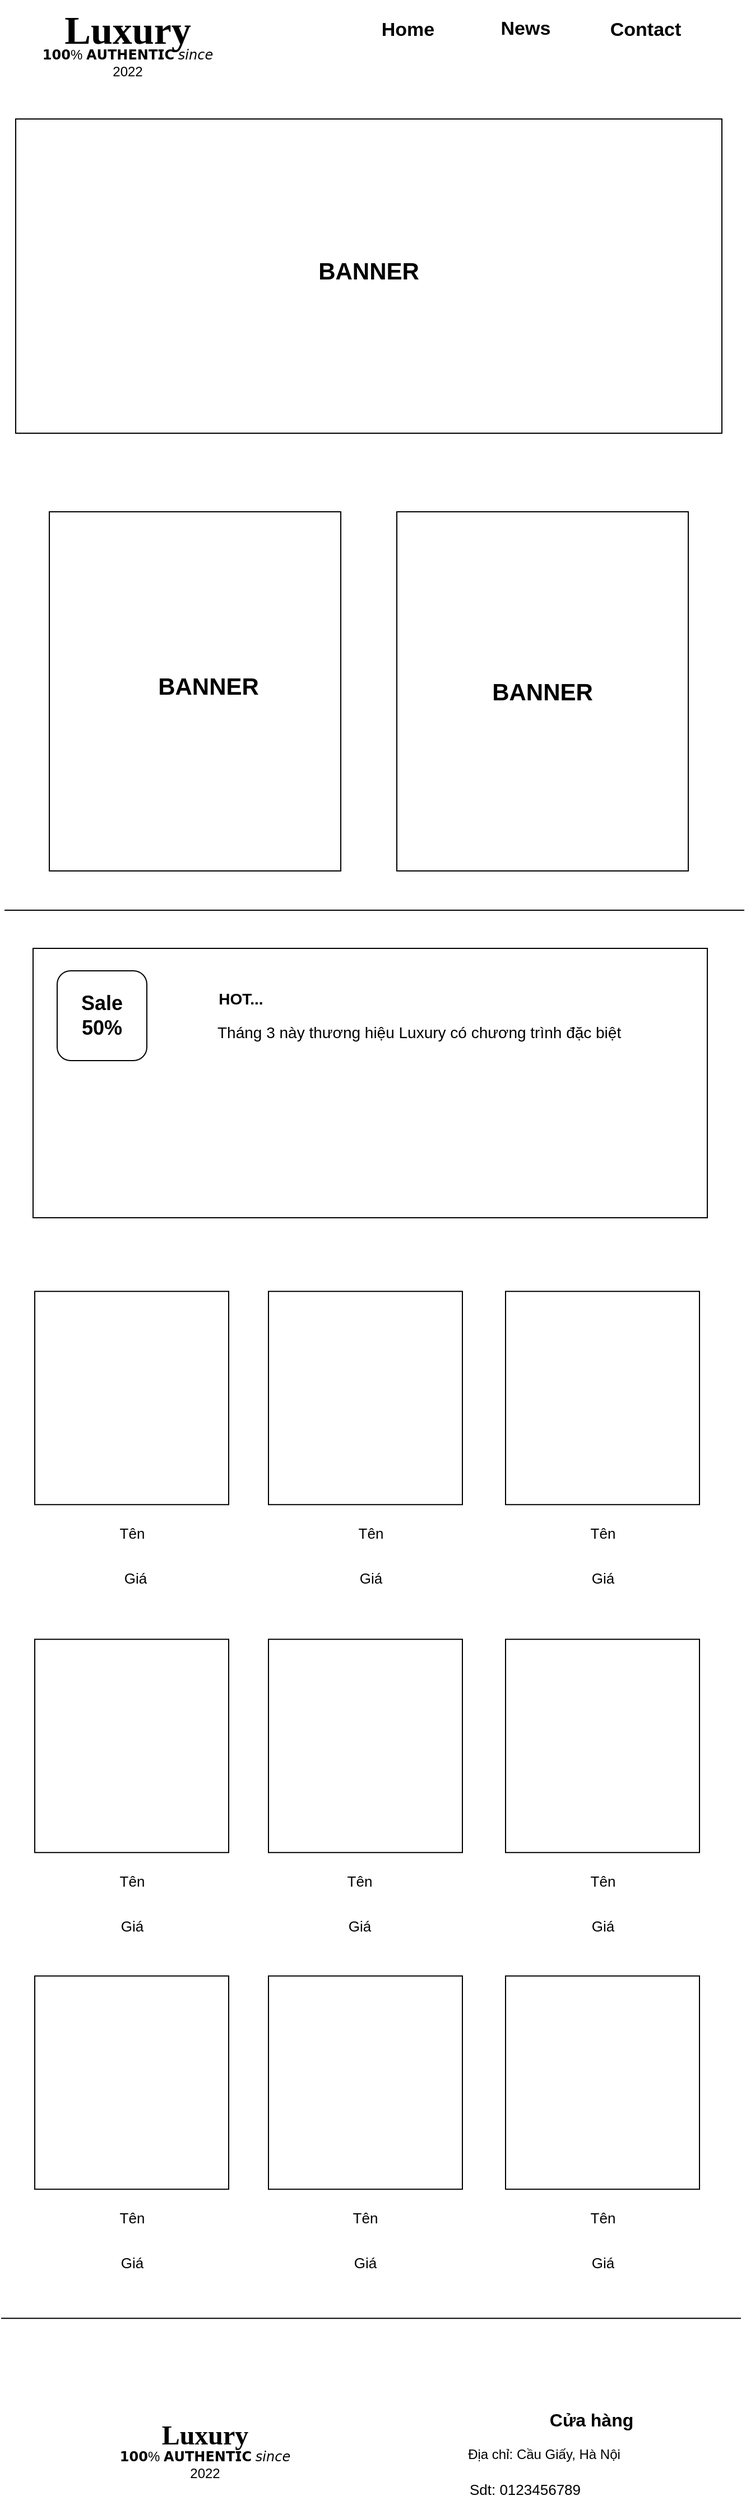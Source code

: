 <mxfile version="21.0.2" type="device" pages="4"><diagram name="Trang-1" id="0fgN-yGT5saN_0GGueKa"><mxGraphModel dx="1050" dy="541" grid="1" gridSize="11" guides="1" tooltips="1" connect="1" arrows="1" fold="1" page="1" pageScale="1" pageWidth="827" pageHeight="1169" background="#ffffff" math="0" shadow="0"><root><mxCell id="0"/><mxCell id="1" parent="0"/><mxCell id="QjX5-dl8uDoAIn2Qrgtz-25" value="𝟭𝟬𝟬% 𝗔𝗨𝗧𝗛𝗘𝗡𝗧𝗜𝗖 𝘴𝘪𝘯𝘤𝘦 2022" style="text;html=1;strokeColor=none;fillColor=none;align=center;verticalAlign=middle;whiteSpace=wrap;rounded=0;" parent="1" vertex="1"><mxGeometry x="110" y="64.69" width="160" height="30" as="geometry"/></mxCell><mxCell id="QjX5-dl8uDoAIn2Qrgtz-1" value="Luxury" style="text;html=1;strokeColor=none;fillColor=none;align=center;verticalAlign=middle;whiteSpace=wrap;rounded=0;fontSize=35;fontStyle=1;fontFamily=Times New Roman;" parent="1" vertex="1"><mxGeometry x="110" y="24.38" width="160" height="53.12" as="geometry"/></mxCell><mxCell id="QjX5-dl8uDoAIn2Qrgtz-27" value="" style="rounded=0;whiteSpace=wrap;html=1;" parent="1" vertex="1"><mxGeometry x="90" y="130" width="630" height="280" as="geometry"/></mxCell><mxCell id="QjX5-dl8uDoAIn2Qrgtz-28" value="&lt;b&gt;&lt;font style=&quot;font-size: 21px;&quot;&gt;BANNER&lt;/font&gt;&lt;/b&gt;" style="text;html=1;strokeColor=none;fillColor=none;align=center;verticalAlign=middle;whiteSpace=wrap;rounded=0;" parent="1" vertex="1"><mxGeometry x="343" y="250" width="124" height="30" as="geometry"/></mxCell><mxCell id="QjX5-dl8uDoAIn2Qrgtz-30" value="" style="rounded=0;whiteSpace=wrap;html=1;" parent="1" vertex="1"><mxGeometry x="120" y="480" width="260" height="320" as="geometry"/></mxCell><mxCell id="QjX5-dl8uDoAIn2Qrgtz-31" value="" style="rounded=0;whiteSpace=wrap;html=1;" parent="1" vertex="1"><mxGeometry x="430" y="480" width="260" height="320" as="geometry"/></mxCell><mxCell id="QjX5-dl8uDoAIn2Qrgtz-32" value="&lt;b&gt;&lt;font style=&quot;font-size: 21px;&quot;&gt;BANNER&lt;/font&gt;&lt;/b&gt;" style="text;html=1;strokeColor=none;fillColor=none;align=center;verticalAlign=middle;whiteSpace=wrap;rounded=0;" parent="1" vertex="1"><mxGeometry x="498" y="625" width="124" height="30" as="geometry"/></mxCell><mxCell id="QjX5-dl8uDoAIn2Qrgtz-33" value="&lt;b&gt;&lt;font style=&quot;font-size: 21px;&quot;&gt;BANNER&lt;/font&gt;&lt;/b&gt;" style="text;html=1;strokeColor=none;fillColor=none;align=center;verticalAlign=middle;whiteSpace=wrap;rounded=0;" parent="1" vertex="1"><mxGeometry x="200" y="620" width="124" height="30" as="geometry"/></mxCell><mxCell id="d_axNz6ZcQdSYWF2-bfG-3" value="" style="line;strokeWidth=1;rotatable=0;dashed=0;labelPosition=right;align=left;verticalAlign=middle;spacingTop=0;spacingLeft=6;points=[];portConstraint=eastwest;" parent="1" vertex="1"><mxGeometry x="80" y="830" width="660" height="10" as="geometry"/></mxCell><mxCell id="DmStj38hpxcxUWax7iyl-3" value="&lt;span style=&quot;font-size: 17px;&quot;&gt;&lt;b&gt;Home&lt;/b&gt;&lt;/span&gt;" style="text;html=1;strokeColor=none;fillColor=none;align=center;verticalAlign=middle;whiteSpace=wrap;rounded=0;" vertex="1" parent="1"><mxGeometry x="397.5" y="35.94" width="84" height="30" as="geometry"/></mxCell><mxCell id="DmStj38hpxcxUWax7iyl-4" value="&lt;b&gt;&lt;font style=&quot;font-size: 17px;&quot;&gt;News&lt;/font&gt;&lt;/b&gt;" style="text;html=1;strokeColor=none;fillColor=none;align=center;verticalAlign=middle;whiteSpace=wrap;rounded=0;" vertex="1" parent="1"><mxGeometry x="515" y="34.69" width="60" height="30" as="geometry"/></mxCell><mxCell id="DmStj38hpxcxUWax7iyl-5" value="&lt;span style=&quot;font-size: 17px;&quot;&gt;&lt;b&gt;Contact&lt;/b&gt;&lt;/span&gt;" style="text;html=1;strokeColor=none;fillColor=none;align=center;verticalAlign=middle;whiteSpace=wrap;rounded=0;" vertex="1" parent="1"><mxGeometry x="622" y="35.94" width="60" height="30" as="geometry"/></mxCell><mxCell id="DmStj38hpxcxUWax7iyl-84" value="" style="rounded=0;whiteSpace=wrap;html=1;" vertex="1" parent="1"><mxGeometry x="107" y="1174.62" width="173" height="190" as="geometry"/></mxCell><mxCell id="DmStj38hpxcxUWax7iyl-85" value="" style="rounded=0;whiteSpace=wrap;html=1;" vertex="1" parent="1"><mxGeometry x="315.5" y="1174.62" width="173" height="190" as="geometry"/></mxCell><mxCell id="DmStj38hpxcxUWax7iyl-86" value="" style="rounded=0;whiteSpace=wrap;html=1;" vertex="1" parent="1"><mxGeometry x="527" y="1174.62" width="173" height="190" as="geometry"/></mxCell><mxCell id="DmStj38hpxcxUWax7iyl-87" value="Giá" style="text;html=1;strokeColor=none;fillColor=none;align=center;verticalAlign=middle;whiteSpace=wrap;rounded=0;fontSize=13;" vertex="1" parent="1"><mxGeometry x="163.5" y="1724.62" width="60" height="30" as="geometry"/></mxCell><mxCell id="DmStj38hpxcxUWax7iyl-88" value="Giá" style="text;html=1;strokeColor=none;fillColor=none;align=center;verticalAlign=middle;whiteSpace=wrap;rounded=0;fontSize=13;" vertex="1" parent="1"><mxGeometry x="367" y="1724.62" width="60" height="30" as="geometry"/></mxCell><mxCell id="DmStj38hpxcxUWax7iyl-89" value="Giá" style="text;html=1;strokeColor=none;fillColor=none;align=center;verticalAlign=middle;whiteSpace=wrap;rounded=0;fontSize=13;" vertex="1" parent="1"><mxGeometry x="583.5" y="1414.62" width="60" height="30" as="geometry"/></mxCell><mxCell id="DmStj38hpxcxUWax7iyl-90" value="Giá" style="text;html=1;strokeColor=none;fillColor=none;align=center;verticalAlign=middle;whiteSpace=wrap;rounded=0;fontSize=13;" vertex="1" parent="1"><mxGeometry x="377" y="1414.62" width="60" height="30" as="geometry"/></mxCell><mxCell id="DmStj38hpxcxUWax7iyl-91" value="Giá" style="text;html=1;strokeColor=none;fillColor=none;align=center;verticalAlign=middle;whiteSpace=wrap;rounded=0;fontSize=13;" vertex="1" parent="1"><mxGeometry x="167" y="1414.62" width="60" height="30" as="geometry"/></mxCell><mxCell id="DmStj38hpxcxUWax7iyl-92" value="&lt;font style=&quot;font-size: 13px;&quot;&gt;Tên&lt;/font&gt;" style="text;html=1;strokeColor=none;fillColor=none;align=center;verticalAlign=middle;whiteSpace=wrap;rounded=0;fontSize=13;" vertex="1" parent="1"><mxGeometry x="163.5" y="1374.62" width="60" height="30" as="geometry"/></mxCell><mxCell id="DmStj38hpxcxUWax7iyl-93" value="&lt;font style=&quot;font-size: 13px;&quot;&gt;Tên&lt;/font&gt;" style="text;html=1;strokeColor=none;fillColor=none;align=center;verticalAlign=middle;whiteSpace=wrap;rounded=0;fontSize=13;" vertex="1" parent="1"><mxGeometry x="583.5" y="1374.62" width="60" height="30" as="geometry"/></mxCell><mxCell id="DmStj38hpxcxUWax7iyl-94" value="&lt;font style=&quot;font-size: 13px;&quot;&gt;Tên&lt;/font&gt;" style="text;html=1;strokeColor=none;fillColor=none;align=center;verticalAlign=middle;whiteSpace=wrap;rounded=0;fontSize=13;" vertex="1" parent="1"><mxGeometry x="377" y="1374.62" width="60" height="30" as="geometry"/></mxCell><mxCell id="DmStj38hpxcxUWax7iyl-95" value="" style="rounded=0;whiteSpace=wrap;html=1;" vertex="1" parent="1"><mxGeometry x="527" y="1784.62" width="173" height="190" as="geometry"/></mxCell><mxCell id="DmStj38hpxcxUWax7iyl-96" value="" style="rounded=0;whiteSpace=wrap;html=1;" vertex="1" parent="1"><mxGeometry x="315.5" y="1784.62" width="173" height="190" as="geometry"/></mxCell><mxCell id="DmStj38hpxcxUWax7iyl-97" value="" style="rounded=0;whiteSpace=wrap;html=1;" vertex="1" parent="1"><mxGeometry x="107" y="1784.62" width="173" height="190" as="geometry"/></mxCell><mxCell id="DmStj38hpxcxUWax7iyl-98" value="" style="rounded=0;whiteSpace=wrap;html=1;" vertex="1" parent="1"><mxGeometry x="527" y="1484.62" width="173" height="190" as="geometry"/></mxCell><mxCell id="DmStj38hpxcxUWax7iyl-99" value="" style="rounded=0;whiteSpace=wrap;html=1;" vertex="1" parent="1"><mxGeometry x="315.5" y="1484.62" width="173" height="190" as="geometry"/></mxCell><mxCell id="DmStj38hpxcxUWax7iyl-100" value="" style="rounded=0;whiteSpace=wrap;html=1;" vertex="1" parent="1"><mxGeometry x="107" y="1484.62" width="173" height="190" as="geometry"/></mxCell><mxCell id="DmStj38hpxcxUWax7iyl-101" value="&lt;font style=&quot;font-size: 13px;&quot;&gt;Tên&lt;/font&gt;" style="text;html=1;strokeColor=none;fillColor=none;align=center;verticalAlign=middle;whiteSpace=wrap;rounded=0;fontSize=13;" vertex="1" parent="1"><mxGeometry x="367" y="1684.62" width="60" height="30" as="geometry"/></mxCell><mxCell id="DmStj38hpxcxUWax7iyl-102" value="&lt;font style=&quot;font-size: 13px;&quot;&gt;Tên&lt;/font&gt;" style="text;html=1;strokeColor=none;fillColor=none;align=center;verticalAlign=middle;whiteSpace=wrap;rounded=0;fontSize=13;" vertex="1" parent="1"><mxGeometry x="583.5" y="1684.62" width="60" height="30" as="geometry"/></mxCell><mxCell id="DmStj38hpxcxUWax7iyl-103" value="&lt;font style=&quot;font-size: 13px;&quot;&gt;Tên&lt;/font&gt;" style="text;html=1;strokeColor=none;fillColor=none;align=center;verticalAlign=middle;whiteSpace=wrap;rounded=0;fontSize=13;" vertex="1" parent="1"><mxGeometry x="163.5" y="1684.62" width="60" height="30" as="geometry"/></mxCell><mxCell id="DmStj38hpxcxUWax7iyl-104" style="edgeStyle=orthogonalEdgeStyle;rounded=0;orthogonalLoop=1;jettySize=auto;html=1;exitX=0.5;exitY=1;exitDx=0;exitDy=0;" edge="1" parent="1" source="DmStj38hpxcxUWax7iyl-103" target="DmStj38hpxcxUWax7iyl-103"><mxGeometry relative="1" as="geometry"/></mxCell><mxCell id="DmStj38hpxcxUWax7iyl-105" value="&lt;font style=&quot;font-size: 13px;&quot;&gt;Tên&lt;/font&gt;" style="text;html=1;strokeColor=none;fillColor=none;align=center;verticalAlign=middle;whiteSpace=wrap;rounded=0;fontSize=13;" vertex="1" parent="1"><mxGeometry x="583.5" y="1984.62" width="60" height="30" as="geometry"/></mxCell><mxCell id="DmStj38hpxcxUWax7iyl-106" value="&lt;font style=&quot;font-size: 13px;&quot;&gt;Tên&lt;/font&gt;" style="text;html=1;strokeColor=none;fillColor=none;align=center;verticalAlign=middle;whiteSpace=wrap;rounded=0;fontSize=13;" vertex="1" parent="1"><mxGeometry x="372" y="1984.62" width="60" height="30" as="geometry"/></mxCell><mxCell id="DmStj38hpxcxUWax7iyl-107" value="&lt;font style=&quot;font-size: 13px;&quot;&gt;Tên&lt;/font&gt;" style="text;html=1;strokeColor=none;fillColor=none;align=center;verticalAlign=middle;whiteSpace=wrap;rounded=0;fontSize=13;" vertex="1" parent="1"><mxGeometry x="163.5" y="1984.62" width="60" height="30" as="geometry"/></mxCell><mxCell id="DmStj38hpxcxUWax7iyl-108" value="Giá" style="text;html=1;strokeColor=none;fillColor=none;align=center;verticalAlign=middle;whiteSpace=wrap;rounded=0;fontSize=13;" vertex="1" parent="1"><mxGeometry x="372" y="2024.62" width="60" height="30" as="geometry"/></mxCell><mxCell id="DmStj38hpxcxUWax7iyl-109" value="Giá" style="text;html=1;strokeColor=none;fillColor=none;align=center;verticalAlign=middle;whiteSpace=wrap;rounded=0;fontSize=13;" vertex="1" parent="1"><mxGeometry x="163.5" y="2024.62" width="60" height="30" as="geometry"/></mxCell><mxCell id="DmStj38hpxcxUWax7iyl-110" value="Giá" style="text;html=1;strokeColor=none;fillColor=none;align=center;verticalAlign=middle;whiteSpace=wrap;rounded=0;fontSize=13;" vertex="1" parent="1"><mxGeometry x="583.5" y="1724.62" width="60" height="30" as="geometry"/></mxCell><mxCell id="DmStj38hpxcxUWax7iyl-111" value="Giá" style="text;html=1;strokeColor=none;fillColor=none;align=center;verticalAlign=middle;whiteSpace=wrap;rounded=0;fontSize=13;" vertex="1" parent="1"><mxGeometry x="583.5" y="2024.62" width="60" height="30" as="geometry"/></mxCell><mxCell id="DmStj38hpxcxUWax7iyl-112" value="" style="line;strokeWidth=1;rotatable=0;dashed=0;labelPosition=right;align=left;verticalAlign=middle;spacingTop=0;spacingLeft=6;points=[];portConstraint=eastwest;" vertex="1" parent="1"><mxGeometry x="77" y="2084.62" width="660" height="10" as="geometry"/></mxCell><mxCell id="DmStj38hpxcxUWax7iyl-113" value="&lt;font style=&quot;font-size: 24px;&quot;&gt;Luxury&lt;/font&gt;" style="text;html=1;strokeColor=none;fillColor=none;align=center;verticalAlign=middle;whiteSpace=wrap;rounded=0;fontSize=35;fontStyle=1;fontFamily=Times New Roman;" vertex="1" parent="1"><mxGeometry x="204" y="2174.62" width="110" height="30" as="geometry"/></mxCell><mxCell id="DmStj38hpxcxUWax7iyl-114" value="&lt;font style=&quot;font-size: 12px;&quot;&gt;𝟭𝟬𝟬% 𝗔𝗨𝗧𝗛𝗘𝗡𝗧𝗜𝗖 𝘴𝘪𝘯𝘤𝘦 2022&lt;/font&gt;" style="text;html=1;strokeColor=none;fillColor=none;align=center;verticalAlign=middle;whiteSpace=wrap;rounded=0;" vertex="1" parent="1"><mxGeometry x="179" y="2204.62" width="160" height="30" as="geometry"/></mxCell><mxCell id="DmStj38hpxcxUWax7iyl-115" value="Cửa hàng&amp;nbsp;" style="text;html=1;strokeColor=none;fillColor=none;align=center;verticalAlign=middle;whiteSpace=wrap;rounded=0;fontSize=16;fontStyle=1" vertex="1" parent="1"><mxGeometry x="512" y="2164.62" width="188" height="30" as="geometry"/></mxCell><mxCell id="DmStj38hpxcxUWax7iyl-116" value="Địa chỉ: Cầu Giấy, Hà Nội" style="text;html=1;align=center;verticalAlign=middle;resizable=0;points=[];autosize=1;strokeColor=none;fillColor=none;fontSize=12;" vertex="1" parent="1"><mxGeometry x="478.5" y="2194.62" width="165" height="33" as="geometry"/></mxCell><mxCell id="DmStj38hpxcxUWax7iyl-117" value="Sdt: 0123456789" style="text;html=1;strokeColor=none;fillColor=none;align=center;verticalAlign=middle;whiteSpace=wrap;rounded=0;fontSize=13;" vertex="1" parent="1"><mxGeometry x="481" y="2234.62" width="127" height="15" as="geometry"/></mxCell><mxCell id="DmStj38hpxcxUWax7iyl-118" value="" style="rounded=0;whiteSpace=wrap;html=1;" vertex="1" parent="1"><mxGeometry x="105.5" y="869" width="601.5" height="240" as="geometry"/></mxCell><mxCell id="DmStj38hpxcxUWax7iyl-119" value="" style="rounded=1;whiteSpace=wrap;html=1;" vertex="1" parent="1"><mxGeometry x="127" y="889" width="80" height="80" as="geometry"/></mxCell><mxCell id="DmStj38hpxcxUWax7iyl-120" value="&lt;b style=&quot;font-size: 18px;&quot;&gt;Sale&lt;br&gt;50%&lt;/b&gt;" style="text;html=1;strokeColor=none;fillColor=none;align=center;verticalAlign=middle;whiteSpace=wrap;rounded=0;" vertex="1" parent="1"><mxGeometry x="137" y="899" width="60" height="60" as="geometry"/></mxCell><mxCell id="DmStj38hpxcxUWax7iyl-121" value="&lt;b&gt;&lt;font style=&quot;font-size: 14px;&quot;&gt;HOT...&lt;/font&gt;&lt;/b&gt;" style="text;html=1;strokeColor=none;fillColor=none;align=center;verticalAlign=middle;whiteSpace=wrap;rounded=0;" vertex="1" parent="1"><mxGeometry x="261" y="899" width="60" height="30" as="geometry"/></mxCell><mxCell id="DmStj38hpxcxUWax7iyl-122" value="&lt;font style=&quot;font-size: 14px;&quot;&gt;Tháng 3 này thương hiệu Luxury có chương trình đặc biệt&amp;nbsp;&lt;/font&gt;" style="text;html=1;strokeColor=none;fillColor=none;align=center;verticalAlign=middle;whiteSpace=wrap;rounded=0;" vertex="1" parent="1"><mxGeometry x="257" y="929" width="390" height="30" as="geometry"/></mxCell></root></mxGraphModel></diagram><diagram name="Bản sao của Trang-1" id="RAxe1DiDp38vEY53dPK9"><mxGraphModel dx="1050" dy="541" grid="1" gridSize="11" guides="1" tooltips="1" connect="1" arrows="1" fold="1" page="1" pageScale="1" pageWidth="827" pageHeight="1169" math="0" shadow="0"><root><mxCell id="feHgmc97cN-DWHGQPFin-0"/><mxCell id="feHgmc97cN-DWHGQPFin-1" parent="feHgmc97cN-DWHGQPFin-0"/><mxCell id="feHgmc97cN-DWHGQPFin-2" value="𝟭𝟬𝟬% 𝗔𝗨𝗧𝗛𝗘𝗡𝗧𝗜𝗖 𝘴𝘪𝘯𝘤𝘦 2022" style="text;html=1;strokeColor=none;fillColor=none;align=center;verticalAlign=middle;whiteSpace=wrap;rounded=0;" parent="feHgmc97cN-DWHGQPFin-1" vertex="1"><mxGeometry x="90" y="54.38" width="160" height="30" as="geometry"/></mxCell><mxCell id="feHgmc97cN-DWHGQPFin-3" value="Luxury" style="text;html=1;strokeColor=none;fillColor=none;align=center;verticalAlign=middle;whiteSpace=wrap;rounded=0;fontSize=35;fontStyle=1;fontFamily=Times New Roman;" parent="feHgmc97cN-DWHGQPFin-1" vertex="1"><mxGeometry x="80" y="11.57" width="160" height="53.12" as="geometry"/></mxCell><mxCell id="feHgmc97cN-DWHGQPFin-4" value="&lt;font style=&quot;font-size: 16px;&quot;&gt;Sale&lt;/font&gt;" style="rounded=1;whiteSpace=wrap;html=1;fillColor=#1ba1e2;strokeColor=#006EAF;fontColor=#ffffff;arcSize=50;" parent="feHgmc97cN-DWHGQPFin-1" vertex="1"><mxGeometry x="380" y="24.38" width="60" height="27.5" as="geometry"/></mxCell><mxCell id="feHgmc97cN-DWHGQPFin-5" value="" style="rounded=1;whiteSpace=wrap;html=1;fillColor=#1ba1e2;strokeColor=#006EAF;arcSize=45;fontColor=#ffffff;" parent="feHgmc97cN-DWHGQPFin-1" vertex="1"><mxGeometry x="470" y="25.63" width="60" height="27.5" as="geometry"/></mxCell><mxCell id="feHgmc97cN-DWHGQPFin-6" value="&lt;span style=&quot;font-size: 16px;&quot;&gt;Shop&lt;/span&gt;" style="rounded=1;whiteSpace=wrap;html=1;fillColor=#1ba1e2;strokeColor=#006EAF;arcSize=50;fontColor=#ffffff;" parent="feHgmc97cN-DWHGQPFin-1" vertex="1"><mxGeometry x="290" y="24.38" width="60" height="27.5" as="geometry"/></mxCell><mxCell id="feHgmc97cN-DWHGQPFin-7" style="edgeStyle=orthogonalEdgeStyle;rounded=0;orthogonalLoop=1;jettySize=auto;html=1;exitX=0.5;exitY=1;exitDx=0;exitDy=0;" parent="feHgmc97cN-DWHGQPFin-1" source="feHgmc97cN-DWHGQPFin-6" target="feHgmc97cN-DWHGQPFin-6" edge="1"><mxGeometry relative="1" as="geometry"/></mxCell><mxCell id="feHgmc97cN-DWHGQPFin-8" value="" style="rounded=1;whiteSpace=wrap;html=1;fillColor=#1ba1e2;strokeColor=#006EAF;arcSize=45;fontColor=#ffffff;" parent="feHgmc97cN-DWHGQPFin-1" vertex="1"><mxGeometry x="623" y="25.63" width="80" height="27.5" as="geometry"/></mxCell><mxCell id="feHgmc97cN-DWHGQPFin-9" value="Liên hệ" style="text;html=1;strokeColor=none;fillColor=none;align=center;verticalAlign=middle;whiteSpace=wrap;rounded=0;fontSize=17;fontColor=#FFFFFF;" parent="feHgmc97cN-DWHGQPFin-1" vertex="1"><mxGeometry x="633" y="24.38" width="60" height="30" as="geometry"/></mxCell><mxCell id="feHgmc97cN-DWHGQPFin-10" value="news" style="text;html=1;strokeColor=none;fillColor=none;align=center;verticalAlign=middle;whiteSpace=wrap;rounded=0;fontSize=17;fontColor=#FFFFFF;" parent="feHgmc97cN-DWHGQPFin-1" vertex="1"><mxGeometry x="470" y="23.13" width="60" height="30" as="geometry"/></mxCell><mxCell id="feHgmc97cN-DWHGQPFin-11" style="edgeStyle=orthogonalEdgeStyle;rounded=0;orthogonalLoop=1;jettySize=auto;html=1;exitX=0.5;exitY=1;exitDx=0;exitDy=0;" parent="feHgmc97cN-DWHGQPFin-1" source="feHgmc97cN-DWHGQPFin-9" target="feHgmc97cN-DWHGQPFin-9" edge="1"><mxGeometry relative="1" as="geometry"/></mxCell><mxCell id="feHgmc97cN-DWHGQPFin-12" value="" style="rounded=0;whiteSpace=wrap;html=1;" parent="feHgmc97cN-DWHGQPFin-1" vertex="1"><mxGeometry x="90" y="130" width="630" height="280" as="geometry"/></mxCell><mxCell id="feHgmc97cN-DWHGQPFin-13" value="&lt;b&gt;&lt;font style=&quot;font-size: 21px;&quot;&gt;BANNER&lt;/font&gt;&lt;/b&gt;" style="text;html=1;strokeColor=none;fillColor=none;align=center;verticalAlign=middle;whiteSpace=wrap;rounded=0;" parent="feHgmc97cN-DWHGQPFin-1" vertex="1"><mxGeometry x="343" y="250" width="124" height="30" as="geometry"/></mxCell><mxCell id="feHgmc97cN-DWHGQPFin-14" value="" style="rounded=0;whiteSpace=wrap;html=1;" parent="feHgmc97cN-DWHGQPFin-1" vertex="1"><mxGeometry x="120" y="480" width="260" height="320" as="geometry"/></mxCell><mxCell id="feHgmc97cN-DWHGQPFin-15" value="" style="rounded=0;whiteSpace=wrap;html=1;" parent="feHgmc97cN-DWHGQPFin-1" vertex="1"><mxGeometry x="430" y="480" width="260" height="320" as="geometry"/></mxCell><mxCell id="feHgmc97cN-DWHGQPFin-16" value="&lt;b&gt;&lt;font style=&quot;font-size: 21px;&quot;&gt;BANNER&lt;/font&gt;&lt;/b&gt;" style="text;html=1;strokeColor=none;fillColor=none;align=center;verticalAlign=middle;whiteSpace=wrap;rounded=0;" parent="feHgmc97cN-DWHGQPFin-1" vertex="1"><mxGeometry x="498" y="625" width="124" height="30" as="geometry"/></mxCell><mxCell id="feHgmc97cN-DWHGQPFin-17" value="&lt;b&gt;&lt;font style=&quot;font-size: 21px;&quot;&gt;BANNER&lt;/font&gt;&lt;/b&gt;" style="text;html=1;strokeColor=none;fillColor=none;align=center;verticalAlign=middle;whiteSpace=wrap;rounded=0;" parent="feHgmc97cN-DWHGQPFin-1" vertex="1"><mxGeometry x="200" y="620" width="124" height="30" as="geometry"/></mxCell><mxCell id="feHgmc97cN-DWHGQPFin-18" value="" style="line;strokeWidth=1;rotatable=0;dashed=0;labelPosition=right;align=left;verticalAlign=middle;spacingTop=0;spacingLeft=6;points=[];portConstraint=eastwest;" parent="feHgmc97cN-DWHGQPFin-1" vertex="1"><mxGeometry x="80" y="830" width="660" height="10" as="geometry"/></mxCell><mxCell id="feHgmc97cN-DWHGQPFin-19" value="" style="rounded=0;whiteSpace=wrap;html=1;" parent="feHgmc97cN-DWHGQPFin-1" vertex="1"><mxGeometry x="110" y="880" width="173" height="190" as="geometry"/></mxCell><mxCell id="feHgmc97cN-DWHGQPFin-20" value="" style="rounded=0;whiteSpace=wrap;html=1;" parent="feHgmc97cN-DWHGQPFin-1" vertex="1"><mxGeometry x="318.5" y="880" width="173" height="190" as="geometry"/></mxCell><mxCell id="feHgmc97cN-DWHGQPFin-21" value="" style="rounded=0;whiteSpace=wrap;html=1;" parent="feHgmc97cN-DWHGQPFin-1" vertex="1"><mxGeometry x="530" y="880" width="173" height="190" as="geometry"/></mxCell><mxCell id="feHgmc97cN-DWHGQPFin-22" value="" style="rounded=0;whiteSpace=wrap;html=1;" parent="feHgmc97cN-DWHGQPFin-1" vertex="1"><mxGeometry x="110" y="1180" width="173" height="190" as="geometry"/></mxCell><mxCell id="feHgmc97cN-DWHGQPFin-23" value="" style="rounded=0;whiteSpace=wrap;html=1;" parent="feHgmc97cN-DWHGQPFin-1" vertex="1"><mxGeometry x="318.5" y="1180" width="173" height="190" as="geometry"/></mxCell><mxCell id="feHgmc97cN-DWHGQPFin-24" value="" style="rounded=0;whiteSpace=wrap;html=1;" parent="feHgmc97cN-DWHGQPFin-1" vertex="1"><mxGeometry x="530" y="1180" width="173" height="190" as="geometry"/></mxCell><mxCell id="feHgmc97cN-DWHGQPFin-25" value="Giá" style="text;html=1;strokeColor=none;fillColor=none;align=center;verticalAlign=middle;whiteSpace=wrap;rounded=0;fontSize=13;" parent="feHgmc97cN-DWHGQPFin-1" vertex="1"><mxGeometry x="166.5" y="1120" width="60" height="30" as="geometry"/></mxCell><mxCell id="feHgmc97cN-DWHGQPFin-26" value="&lt;font style=&quot;font-size: 13px;&quot;&gt;Tên&lt;/font&gt;" style="text;html=1;strokeColor=none;fillColor=none;align=center;verticalAlign=middle;whiteSpace=wrap;rounded=0;fontSize=13;" parent="feHgmc97cN-DWHGQPFin-1" vertex="1"><mxGeometry x="166.5" y="1080" width="60" height="30" as="geometry"/></mxCell><mxCell id="feHgmc97cN-DWHGQPFin-27" value="&lt;font style=&quot;font-size: 13px;&quot;&gt;Tên&lt;/font&gt;" style="text;html=1;strokeColor=none;fillColor=none;align=center;verticalAlign=middle;whiteSpace=wrap;rounded=0;fontSize=13;" parent="feHgmc97cN-DWHGQPFin-1" vertex="1"><mxGeometry x="384" y="1080" width="60" height="30" as="geometry"/></mxCell><mxCell id="feHgmc97cN-DWHGQPFin-28" value="&lt;font style=&quot;font-size: 13px;&quot;&gt;Tên&lt;/font&gt;" style="text;html=1;strokeColor=none;fillColor=none;align=center;verticalAlign=middle;whiteSpace=wrap;rounded=0;fontSize=13;" parent="feHgmc97cN-DWHGQPFin-1" vertex="1"><mxGeometry x="580" y="1080" width="60" height="30" as="geometry"/></mxCell><mxCell id="feHgmc97cN-DWHGQPFin-29" value="Giá" style="text;html=1;strokeColor=none;fillColor=none;align=center;verticalAlign=middle;whiteSpace=wrap;rounded=0;fontSize=13;" parent="feHgmc97cN-DWHGQPFin-1" vertex="1"><mxGeometry x="166.5" y="1730" width="60" height="30" as="geometry"/></mxCell><mxCell id="feHgmc97cN-DWHGQPFin-30" value="Giá" style="text;html=1;strokeColor=none;fillColor=none;align=center;verticalAlign=middle;whiteSpace=wrap;rounded=0;fontSize=13;" parent="feHgmc97cN-DWHGQPFin-1" vertex="1"><mxGeometry x="370" y="1730" width="60" height="30" as="geometry"/></mxCell><mxCell id="feHgmc97cN-DWHGQPFin-31" value="Giá" style="text;html=1;strokeColor=none;fillColor=none;align=center;verticalAlign=middle;whiteSpace=wrap;rounded=0;fontSize=13;" parent="feHgmc97cN-DWHGQPFin-1" vertex="1"><mxGeometry x="586.5" y="1420" width="60" height="30" as="geometry"/></mxCell><mxCell id="feHgmc97cN-DWHGQPFin-32" value="Giá" style="text;html=1;strokeColor=none;fillColor=none;align=center;verticalAlign=middle;whiteSpace=wrap;rounded=0;fontSize=13;" parent="feHgmc97cN-DWHGQPFin-1" vertex="1"><mxGeometry x="380" y="1420" width="60" height="30" as="geometry"/></mxCell><mxCell id="feHgmc97cN-DWHGQPFin-33" value="Giá" style="text;html=1;strokeColor=none;fillColor=none;align=center;verticalAlign=middle;whiteSpace=wrap;rounded=0;fontSize=13;" parent="feHgmc97cN-DWHGQPFin-1" vertex="1"><mxGeometry x="580" y="1120" width="60" height="30" as="geometry"/></mxCell><mxCell id="feHgmc97cN-DWHGQPFin-34" value="Giá" style="text;html=1;strokeColor=none;fillColor=none;align=center;verticalAlign=middle;whiteSpace=wrap;rounded=0;fontSize=13;" parent="feHgmc97cN-DWHGQPFin-1" vertex="1"><mxGeometry x="384" y="1120" width="60" height="30" as="geometry"/></mxCell><mxCell id="feHgmc97cN-DWHGQPFin-35" value="Giá" style="text;html=1;strokeColor=none;fillColor=none;align=center;verticalAlign=middle;whiteSpace=wrap;rounded=0;fontSize=13;" parent="feHgmc97cN-DWHGQPFin-1" vertex="1"><mxGeometry x="170" y="1420" width="60" height="30" as="geometry"/></mxCell><mxCell id="feHgmc97cN-DWHGQPFin-36" value="&lt;font style=&quot;font-size: 13px;&quot;&gt;Tên&lt;/font&gt;" style="text;html=1;strokeColor=none;fillColor=none;align=center;verticalAlign=middle;whiteSpace=wrap;rounded=0;fontSize=13;" parent="feHgmc97cN-DWHGQPFin-1" vertex="1"><mxGeometry x="166.5" y="1380" width="60" height="30" as="geometry"/></mxCell><mxCell id="feHgmc97cN-DWHGQPFin-37" value="&lt;font style=&quot;font-size: 13px;&quot;&gt;Tên&lt;/font&gt;" style="text;html=1;strokeColor=none;fillColor=none;align=center;verticalAlign=middle;whiteSpace=wrap;rounded=0;fontSize=13;" parent="feHgmc97cN-DWHGQPFin-1" vertex="1"><mxGeometry x="586.5" y="1380" width="60" height="30" as="geometry"/></mxCell><mxCell id="feHgmc97cN-DWHGQPFin-38" value="&lt;font style=&quot;font-size: 13px;&quot;&gt;Tên&lt;/font&gt;" style="text;html=1;strokeColor=none;fillColor=none;align=center;verticalAlign=middle;whiteSpace=wrap;rounded=0;fontSize=13;" parent="feHgmc97cN-DWHGQPFin-1" vertex="1"><mxGeometry x="380" y="1380" width="60" height="30" as="geometry"/></mxCell><mxCell id="feHgmc97cN-DWHGQPFin-39" value="" style="rounded=0;whiteSpace=wrap;html=1;" parent="feHgmc97cN-DWHGQPFin-1" vertex="1"><mxGeometry x="530" y="1790" width="173" height="190" as="geometry"/></mxCell><mxCell id="feHgmc97cN-DWHGQPFin-40" value="" style="rounded=0;whiteSpace=wrap;html=1;" parent="feHgmc97cN-DWHGQPFin-1" vertex="1"><mxGeometry x="318.5" y="1790" width="173" height="190" as="geometry"/></mxCell><mxCell id="feHgmc97cN-DWHGQPFin-41" value="" style="rounded=0;whiteSpace=wrap;html=1;" parent="feHgmc97cN-DWHGQPFin-1" vertex="1"><mxGeometry x="110" y="1790" width="173" height="190" as="geometry"/></mxCell><mxCell id="feHgmc97cN-DWHGQPFin-42" value="" style="rounded=0;whiteSpace=wrap;html=1;" parent="feHgmc97cN-DWHGQPFin-1" vertex="1"><mxGeometry x="530" y="1490" width="173" height="190" as="geometry"/></mxCell><mxCell id="feHgmc97cN-DWHGQPFin-43" value="" style="rounded=0;whiteSpace=wrap;html=1;" parent="feHgmc97cN-DWHGQPFin-1" vertex="1"><mxGeometry x="318.5" y="1490" width="173" height="190" as="geometry"/></mxCell><mxCell id="feHgmc97cN-DWHGQPFin-44" value="" style="rounded=0;whiteSpace=wrap;html=1;" parent="feHgmc97cN-DWHGQPFin-1" vertex="1"><mxGeometry x="110" y="1490" width="173" height="190" as="geometry"/></mxCell><mxCell id="feHgmc97cN-DWHGQPFin-45" value="&lt;font style=&quot;font-size: 13px;&quot;&gt;Tên&lt;/font&gt;" style="text;html=1;strokeColor=none;fillColor=none;align=center;verticalAlign=middle;whiteSpace=wrap;rounded=0;fontSize=13;" parent="feHgmc97cN-DWHGQPFin-1" vertex="1"><mxGeometry x="370" y="1690" width="60" height="30" as="geometry"/></mxCell><mxCell id="feHgmc97cN-DWHGQPFin-46" value="&lt;font style=&quot;font-size: 13px;&quot;&gt;Tên&lt;/font&gt;" style="text;html=1;strokeColor=none;fillColor=none;align=center;verticalAlign=middle;whiteSpace=wrap;rounded=0;fontSize=13;" parent="feHgmc97cN-DWHGQPFin-1" vertex="1"><mxGeometry x="586.5" y="1690" width="60" height="30" as="geometry"/></mxCell><mxCell id="feHgmc97cN-DWHGQPFin-47" value="&lt;font style=&quot;font-size: 13px;&quot;&gt;Tên&lt;/font&gt;" style="text;html=1;strokeColor=none;fillColor=none;align=center;verticalAlign=middle;whiteSpace=wrap;rounded=0;fontSize=13;" parent="feHgmc97cN-DWHGQPFin-1" vertex="1"><mxGeometry x="166.5" y="1690" width="60" height="30" as="geometry"/></mxCell><mxCell id="feHgmc97cN-DWHGQPFin-48" style="edgeStyle=orthogonalEdgeStyle;rounded=0;orthogonalLoop=1;jettySize=auto;html=1;exitX=0.5;exitY=1;exitDx=0;exitDy=0;" parent="feHgmc97cN-DWHGQPFin-1" source="feHgmc97cN-DWHGQPFin-47" target="feHgmc97cN-DWHGQPFin-47" edge="1"><mxGeometry relative="1" as="geometry"/></mxCell><mxCell id="feHgmc97cN-DWHGQPFin-49" value="&lt;font style=&quot;font-size: 13px;&quot;&gt;Tên&lt;/font&gt;" style="text;html=1;strokeColor=none;fillColor=none;align=center;verticalAlign=middle;whiteSpace=wrap;rounded=0;fontSize=13;" parent="feHgmc97cN-DWHGQPFin-1" vertex="1"><mxGeometry x="586.5" y="1990" width="60" height="30" as="geometry"/></mxCell><mxCell id="feHgmc97cN-DWHGQPFin-50" value="&lt;font style=&quot;font-size: 13px;&quot;&gt;Tên&lt;/font&gt;" style="text;html=1;strokeColor=none;fillColor=none;align=center;verticalAlign=middle;whiteSpace=wrap;rounded=0;fontSize=13;" parent="feHgmc97cN-DWHGQPFin-1" vertex="1"><mxGeometry x="375" y="1990" width="60" height="30" as="geometry"/></mxCell><mxCell id="feHgmc97cN-DWHGQPFin-51" value="&lt;font style=&quot;font-size: 13px;&quot;&gt;Tên&lt;/font&gt;" style="text;html=1;strokeColor=none;fillColor=none;align=center;verticalAlign=middle;whiteSpace=wrap;rounded=0;fontSize=13;" parent="feHgmc97cN-DWHGQPFin-1" vertex="1"><mxGeometry x="166.5" y="1990" width="60" height="30" as="geometry"/></mxCell><mxCell id="feHgmc97cN-DWHGQPFin-52" value="Giá" style="text;html=1;strokeColor=none;fillColor=none;align=center;verticalAlign=middle;whiteSpace=wrap;rounded=0;fontSize=13;" parent="feHgmc97cN-DWHGQPFin-1" vertex="1"><mxGeometry x="375" y="2030" width="60" height="30" as="geometry"/></mxCell><mxCell id="feHgmc97cN-DWHGQPFin-53" value="Giá" style="text;html=1;strokeColor=none;fillColor=none;align=center;verticalAlign=middle;whiteSpace=wrap;rounded=0;fontSize=13;" parent="feHgmc97cN-DWHGQPFin-1" vertex="1"><mxGeometry x="166.5" y="2030" width="60" height="30" as="geometry"/></mxCell><mxCell id="feHgmc97cN-DWHGQPFin-54" value="Giá" style="text;html=1;strokeColor=none;fillColor=none;align=center;verticalAlign=middle;whiteSpace=wrap;rounded=0;fontSize=13;" parent="feHgmc97cN-DWHGQPFin-1" vertex="1"><mxGeometry x="586.5" y="1730" width="60" height="30" as="geometry"/></mxCell><mxCell id="feHgmc97cN-DWHGQPFin-55" value="Giá" style="text;html=1;strokeColor=none;fillColor=none;align=center;verticalAlign=middle;whiteSpace=wrap;rounded=0;fontSize=13;" parent="feHgmc97cN-DWHGQPFin-1" vertex="1"><mxGeometry x="586.5" y="2030" width="60" height="30" as="geometry"/></mxCell><mxCell id="feHgmc97cN-DWHGQPFin-56" value="" style="line;strokeWidth=1;rotatable=0;dashed=0;labelPosition=right;align=left;verticalAlign=middle;spacingTop=0;spacingLeft=6;points=[];portConstraint=eastwest;" parent="feHgmc97cN-DWHGQPFin-1" vertex="1"><mxGeometry x="80" y="2090" width="660" height="10" as="geometry"/></mxCell><mxCell id="feHgmc97cN-DWHGQPFin-57" value="&lt;font style=&quot;font-size: 24px;&quot;&gt;Luxury&lt;/font&gt;" style="text;html=1;strokeColor=none;fillColor=none;align=center;verticalAlign=middle;whiteSpace=wrap;rounded=0;fontSize=35;fontStyle=1;fontFamily=Times New Roman;" parent="feHgmc97cN-DWHGQPFin-1" vertex="1"><mxGeometry x="207" y="2180" width="110" height="30" as="geometry"/></mxCell><mxCell id="feHgmc97cN-DWHGQPFin-58" value="&lt;font style=&quot;font-size: 12px;&quot;&gt;𝟭𝟬𝟬% 𝗔𝗨𝗧𝗛𝗘𝗡𝗧𝗜𝗖 𝘴𝘪𝘯𝘤𝘦 2022&lt;/font&gt;" style="text;html=1;strokeColor=none;fillColor=none;align=center;verticalAlign=middle;whiteSpace=wrap;rounded=0;" parent="feHgmc97cN-DWHGQPFin-1" vertex="1"><mxGeometry x="182" y="2210" width="160" height="30" as="geometry"/></mxCell><mxCell id="feHgmc97cN-DWHGQPFin-59" value="Cửa hàng&amp;nbsp;" style="text;html=1;strokeColor=none;fillColor=none;align=center;verticalAlign=middle;whiteSpace=wrap;rounded=0;fontSize=16;fontStyle=1" parent="feHgmc97cN-DWHGQPFin-1" vertex="1"><mxGeometry x="515" y="2170" width="188" height="30" as="geometry"/></mxCell><mxCell id="feHgmc97cN-DWHGQPFin-60" value="Địa chỉ: Cầu Giấy, Hà Nội" style="text;html=1;align=center;verticalAlign=middle;resizable=0;points=[];autosize=1;strokeColor=none;fillColor=none;fontSize=12;" parent="feHgmc97cN-DWHGQPFin-1" vertex="1"><mxGeometry x="481.5" y="2200" width="165" height="33" as="geometry"/></mxCell><mxCell id="feHgmc97cN-DWHGQPFin-61" value="Sdt: 0123456789" style="text;html=1;strokeColor=none;fillColor=none;align=center;verticalAlign=middle;whiteSpace=wrap;rounded=0;fontSize=13;" parent="feHgmc97cN-DWHGQPFin-1" vertex="1"><mxGeometry x="484" y="2240" width="127" height="15" as="geometry"/></mxCell></root></mxGraphModel></diagram><diagram name="Bản sao của Trang-1" id="FSEAJuefR2Gy7gAZ6Inb"><mxGraphModel dx="1050" dy="541" grid="1" gridSize="11" guides="1" tooltips="1" connect="1" arrows="1" fold="1" page="1" pageScale="1" pageWidth="827" pageHeight="1169" math="0" shadow="0"><root><mxCell id="JMzpep1used1NQjLaU_w-0"/><mxCell id="JMzpep1used1NQjLaU_w-1" parent="JMzpep1used1NQjLaU_w-0"/><mxCell id="JMzpep1used1NQjLaU_w-2" value="𝟭𝟬𝟬% 𝗔𝗨𝗧𝗛𝗘𝗡𝗧𝗜𝗖 𝘴𝘪𝘯𝘤𝘦 2022" style="text;html=1;strokeColor=none;fillColor=none;align=center;verticalAlign=middle;whiteSpace=wrap;rounded=0;" parent="JMzpep1used1NQjLaU_w-1" vertex="1"><mxGeometry x="90" y="54.38" width="160" height="30" as="geometry"/></mxCell><mxCell id="JMzpep1used1NQjLaU_w-3" value="Luxury" style="text;html=1;strokeColor=none;fillColor=none;align=center;verticalAlign=middle;whiteSpace=wrap;rounded=0;fontSize=35;fontStyle=1;fontFamily=Times New Roman;" parent="JMzpep1used1NQjLaU_w-1" vertex="1"><mxGeometry x="80" y="11.57" width="160" height="53.12" as="geometry"/></mxCell><mxCell id="JMzpep1used1NQjLaU_w-4" value="&lt;font style=&quot;font-size: 16px;&quot;&gt;Sale&lt;/font&gt;" style="rounded=1;whiteSpace=wrap;html=1;fillColor=#1ba1e2;strokeColor=#006EAF;fontColor=#ffffff;arcSize=50;" parent="JMzpep1used1NQjLaU_w-1" vertex="1"><mxGeometry x="380" y="24.38" width="60" height="27.5" as="geometry"/></mxCell><mxCell id="JMzpep1used1NQjLaU_w-5" value="" style="rounded=1;whiteSpace=wrap;html=1;fillColor=#1ba1e2;strokeColor=#006EAF;arcSize=45;fontColor=#ffffff;" parent="JMzpep1used1NQjLaU_w-1" vertex="1"><mxGeometry x="470" y="25.63" width="60" height="27.5" as="geometry"/></mxCell><mxCell id="JMzpep1used1NQjLaU_w-6" value="&lt;span style=&quot;font-size: 16px;&quot;&gt;Shop&lt;/span&gt;" style="rounded=1;whiteSpace=wrap;html=1;fillColor=#1ba1e2;strokeColor=#006EAF;arcSize=50;fontColor=#ffffff;" parent="JMzpep1used1NQjLaU_w-1" vertex="1"><mxGeometry x="290" y="24.38" width="60" height="27.5" as="geometry"/></mxCell><mxCell id="JMzpep1used1NQjLaU_w-7" style="edgeStyle=orthogonalEdgeStyle;rounded=0;orthogonalLoop=1;jettySize=auto;html=1;exitX=0.5;exitY=1;exitDx=0;exitDy=0;" parent="JMzpep1used1NQjLaU_w-1" source="JMzpep1used1NQjLaU_w-6" target="JMzpep1used1NQjLaU_w-6" edge="1"><mxGeometry relative="1" as="geometry"/></mxCell><mxCell id="JMzpep1used1NQjLaU_w-8" value="" style="rounded=1;whiteSpace=wrap;html=1;fillColor=#1ba1e2;strokeColor=#006EAF;arcSize=45;fontColor=#ffffff;" parent="JMzpep1used1NQjLaU_w-1" vertex="1"><mxGeometry x="623" y="25.63" width="80" height="27.5" as="geometry"/></mxCell><mxCell id="JMzpep1used1NQjLaU_w-9" value="Liên hệ" style="text;html=1;strokeColor=none;fillColor=none;align=center;verticalAlign=middle;whiteSpace=wrap;rounded=0;fontSize=17;fontColor=#FFFFFF;" parent="JMzpep1used1NQjLaU_w-1" vertex="1"><mxGeometry x="633" y="24.38" width="60" height="30" as="geometry"/></mxCell><mxCell id="JMzpep1used1NQjLaU_w-10" value="news" style="text;html=1;strokeColor=none;fillColor=none;align=center;verticalAlign=middle;whiteSpace=wrap;rounded=0;fontSize=17;fontColor=#FFFFFF;" parent="JMzpep1used1NQjLaU_w-1" vertex="1"><mxGeometry x="470" y="23.13" width="60" height="30" as="geometry"/></mxCell><mxCell id="JMzpep1used1NQjLaU_w-11" style="edgeStyle=orthogonalEdgeStyle;rounded=0;orthogonalLoop=1;jettySize=auto;html=1;exitX=0.5;exitY=1;exitDx=0;exitDy=0;" parent="JMzpep1used1NQjLaU_w-1" source="JMzpep1used1NQjLaU_w-9" target="JMzpep1used1NQjLaU_w-9" edge="1"><mxGeometry relative="1" as="geometry"/></mxCell><mxCell id="JMzpep1used1NQjLaU_w-12" value="" style="rounded=0;whiteSpace=wrap;html=1;" parent="JMzpep1used1NQjLaU_w-1" vertex="1"><mxGeometry x="90" y="130" width="630" height="280" as="geometry"/></mxCell><mxCell id="JMzpep1used1NQjLaU_w-13" value="&lt;b&gt;&lt;font style=&quot;font-size: 21px;&quot;&gt;BANNER&lt;/font&gt;&lt;/b&gt;" style="text;html=1;strokeColor=none;fillColor=none;align=center;verticalAlign=middle;whiteSpace=wrap;rounded=0;" parent="JMzpep1used1NQjLaU_w-1" vertex="1"><mxGeometry x="343" y="250" width="124" height="30" as="geometry"/></mxCell><mxCell id="JMzpep1used1NQjLaU_w-14" value="" style="rounded=0;whiteSpace=wrap;html=1;" parent="JMzpep1used1NQjLaU_w-1" vertex="1"><mxGeometry x="120" y="480" width="260" height="320" as="geometry"/></mxCell><mxCell id="JMzpep1used1NQjLaU_w-15" value="" style="rounded=0;whiteSpace=wrap;html=1;" parent="JMzpep1used1NQjLaU_w-1" vertex="1"><mxGeometry x="430" y="480" width="260" height="320" as="geometry"/></mxCell><mxCell id="JMzpep1used1NQjLaU_w-16" value="&lt;b&gt;&lt;font style=&quot;font-size: 21px;&quot;&gt;BANNER&lt;/font&gt;&lt;/b&gt;" style="text;html=1;strokeColor=none;fillColor=none;align=center;verticalAlign=middle;whiteSpace=wrap;rounded=0;" parent="JMzpep1used1NQjLaU_w-1" vertex="1"><mxGeometry x="498" y="625" width="124" height="30" as="geometry"/></mxCell><mxCell id="JMzpep1used1NQjLaU_w-17" value="&lt;b&gt;&lt;font style=&quot;font-size: 21px;&quot;&gt;BANNER&lt;/font&gt;&lt;/b&gt;" style="text;html=1;strokeColor=none;fillColor=none;align=center;verticalAlign=middle;whiteSpace=wrap;rounded=0;" parent="JMzpep1used1NQjLaU_w-1" vertex="1"><mxGeometry x="200" y="620" width="124" height="30" as="geometry"/></mxCell><mxCell id="JMzpep1used1NQjLaU_w-18" value="" style="line;strokeWidth=1;rotatable=0;dashed=0;labelPosition=right;align=left;verticalAlign=middle;spacingTop=0;spacingLeft=6;points=[];portConstraint=eastwest;" parent="JMzpep1used1NQjLaU_w-1" vertex="1"><mxGeometry x="80" y="830" width="660" height="10" as="geometry"/></mxCell><mxCell id="JMzpep1used1NQjLaU_w-19" value="" style="rounded=0;whiteSpace=wrap;html=1;" parent="JMzpep1used1NQjLaU_w-1" vertex="1"><mxGeometry x="110" y="880" width="173" height="190" as="geometry"/></mxCell><mxCell id="JMzpep1used1NQjLaU_w-20" value="" style="rounded=0;whiteSpace=wrap;html=1;" parent="JMzpep1used1NQjLaU_w-1" vertex="1"><mxGeometry x="318.5" y="880" width="173" height="190" as="geometry"/></mxCell><mxCell id="JMzpep1used1NQjLaU_w-21" value="" style="rounded=0;whiteSpace=wrap;html=1;" parent="JMzpep1used1NQjLaU_w-1" vertex="1"><mxGeometry x="530" y="880" width="173" height="190" as="geometry"/></mxCell><mxCell id="JMzpep1used1NQjLaU_w-22" value="" style="rounded=0;whiteSpace=wrap;html=1;" parent="JMzpep1used1NQjLaU_w-1" vertex="1"><mxGeometry x="110" y="1180" width="173" height="190" as="geometry"/></mxCell><mxCell id="JMzpep1used1NQjLaU_w-23" value="" style="rounded=0;whiteSpace=wrap;html=1;" parent="JMzpep1used1NQjLaU_w-1" vertex="1"><mxGeometry x="318.5" y="1180" width="173" height="190" as="geometry"/></mxCell><mxCell id="JMzpep1used1NQjLaU_w-24" value="" style="rounded=0;whiteSpace=wrap;html=1;" parent="JMzpep1used1NQjLaU_w-1" vertex="1"><mxGeometry x="530" y="1180" width="173" height="190" as="geometry"/></mxCell><mxCell id="JMzpep1used1NQjLaU_w-25" value="Giá" style="text;html=1;strokeColor=none;fillColor=none;align=center;verticalAlign=middle;whiteSpace=wrap;rounded=0;fontSize=13;" parent="JMzpep1used1NQjLaU_w-1" vertex="1"><mxGeometry x="166.5" y="1120" width="60" height="30" as="geometry"/></mxCell><mxCell id="JMzpep1used1NQjLaU_w-26" value="&lt;font style=&quot;font-size: 13px;&quot;&gt;Tên&lt;/font&gt;" style="text;html=1;strokeColor=none;fillColor=none;align=center;verticalAlign=middle;whiteSpace=wrap;rounded=0;fontSize=13;" parent="JMzpep1used1NQjLaU_w-1" vertex="1"><mxGeometry x="166.5" y="1080" width="60" height="30" as="geometry"/></mxCell><mxCell id="JMzpep1used1NQjLaU_w-27" value="&lt;font style=&quot;font-size: 13px;&quot;&gt;Tên&lt;/font&gt;" style="text;html=1;strokeColor=none;fillColor=none;align=center;verticalAlign=middle;whiteSpace=wrap;rounded=0;fontSize=13;" parent="JMzpep1used1NQjLaU_w-1" vertex="1"><mxGeometry x="384" y="1080" width="60" height="30" as="geometry"/></mxCell><mxCell id="JMzpep1used1NQjLaU_w-28" value="&lt;font style=&quot;font-size: 13px;&quot;&gt;Tên&lt;/font&gt;" style="text;html=1;strokeColor=none;fillColor=none;align=center;verticalAlign=middle;whiteSpace=wrap;rounded=0;fontSize=13;" parent="JMzpep1used1NQjLaU_w-1" vertex="1"><mxGeometry x="580" y="1080" width="60" height="30" as="geometry"/></mxCell><mxCell id="JMzpep1used1NQjLaU_w-29" value="Giá" style="text;html=1;strokeColor=none;fillColor=none;align=center;verticalAlign=middle;whiteSpace=wrap;rounded=0;fontSize=13;" parent="JMzpep1used1NQjLaU_w-1" vertex="1"><mxGeometry x="166.5" y="1730" width="60" height="30" as="geometry"/></mxCell><mxCell id="JMzpep1used1NQjLaU_w-30" value="Giá" style="text;html=1;strokeColor=none;fillColor=none;align=center;verticalAlign=middle;whiteSpace=wrap;rounded=0;fontSize=13;" parent="JMzpep1used1NQjLaU_w-1" vertex="1"><mxGeometry x="370" y="1730" width="60" height="30" as="geometry"/></mxCell><mxCell id="JMzpep1used1NQjLaU_w-31" value="Giá" style="text;html=1;strokeColor=none;fillColor=none;align=center;verticalAlign=middle;whiteSpace=wrap;rounded=0;fontSize=13;" parent="JMzpep1used1NQjLaU_w-1" vertex="1"><mxGeometry x="586.5" y="1420" width="60" height="30" as="geometry"/></mxCell><mxCell id="JMzpep1used1NQjLaU_w-32" value="Giá" style="text;html=1;strokeColor=none;fillColor=none;align=center;verticalAlign=middle;whiteSpace=wrap;rounded=0;fontSize=13;" parent="JMzpep1used1NQjLaU_w-1" vertex="1"><mxGeometry x="380" y="1420" width="60" height="30" as="geometry"/></mxCell><mxCell id="JMzpep1used1NQjLaU_w-33" value="Giá" style="text;html=1;strokeColor=none;fillColor=none;align=center;verticalAlign=middle;whiteSpace=wrap;rounded=0;fontSize=13;" parent="JMzpep1used1NQjLaU_w-1" vertex="1"><mxGeometry x="580" y="1120" width="60" height="30" as="geometry"/></mxCell><mxCell id="JMzpep1used1NQjLaU_w-34" value="Giá" style="text;html=1;strokeColor=none;fillColor=none;align=center;verticalAlign=middle;whiteSpace=wrap;rounded=0;fontSize=13;" parent="JMzpep1used1NQjLaU_w-1" vertex="1"><mxGeometry x="384" y="1120" width="60" height="30" as="geometry"/></mxCell><mxCell id="JMzpep1used1NQjLaU_w-35" value="Giá" style="text;html=1;strokeColor=none;fillColor=none;align=center;verticalAlign=middle;whiteSpace=wrap;rounded=0;fontSize=13;" parent="JMzpep1used1NQjLaU_w-1" vertex="1"><mxGeometry x="170" y="1420" width="60" height="30" as="geometry"/></mxCell><mxCell id="JMzpep1used1NQjLaU_w-36" value="&lt;font style=&quot;font-size: 13px;&quot;&gt;Tên&lt;/font&gt;" style="text;html=1;strokeColor=none;fillColor=none;align=center;verticalAlign=middle;whiteSpace=wrap;rounded=0;fontSize=13;" parent="JMzpep1used1NQjLaU_w-1" vertex="1"><mxGeometry x="166.5" y="1380" width="60" height="30" as="geometry"/></mxCell><mxCell id="JMzpep1used1NQjLaU_w-37" value="&lt;font style=&quot;font-size: 13px;&quot;&gt;Tên&lt;/font&gt;" style="text;html=1;strokeColor=none;fillColor=none;align=center;verticalAlign=middle;whiteSpace=wrap;rounded=0;fontSize=13;" parent="JMzpep1used1NQjLaU_w-1" vertex="1"><mxGeometry x="586.5" y="1380" width="60" height="30" as="geometry"/></mxCell><mxCell id="JMzpep1used1NQjLaU_w-38" value="&lt;font style=&quot;font-size: 13px;&quot;&gt;Tên&lt;/font&gt;" style="text;html=1;strokeColor=none;fillColor=none;align=center;verticalAlign=middle;whiteSpace=wrap;rounded=0;fontSize=13;" parent="JMzpep1used1NQjLaU_w-1" vertex="1"><mxGeometry x="380" y="1380" width="60" height="30" as="geometry"/></mxCell><mxCell id="JMzpep1used1NQjLaU_w-39" value="" style="rounded=0;whiteSpace=wrap;html=1;" parent="JMzpep1used1NQjLaU_w-1" vertex="1"><mxGeometry x="530" y="1790" width="173" height="190" as="geometry"/></mxCell><mxCell id="JMzpep1used1NQjLaU_w-40" value="" style="rounded=0;whiteSpace=wrap;html=1;" parent="JMzpep1used1NQjLaU_w-1" vertex="1"><mxGeometry x="318.5" y="1790" width="173" height="190" as="geometry"/></mxCell><mxCell id="JMzpep1used1NQjLaU_w-41" value="" style="rounded=0;whiteSpace=wrap;html=1;" parent="JMzpep1used1NQjLaU_w-1" vertex="1"><mxGeometry x="110" y="1790" width="173" height="190" as="geometry"/></mxCell><mxCell id="JMzpep1used1NQjLaU_w-42" value="" style="rounded=0;whiteSpace=wrap;html=1;" parent="JMzpep1used1NQjLaU_w-1" vertex="1"><mxGeometry x="530" y="1490" width="173" height="190" as="geometry"/></mxCell><mxCell id="JMzpep1used1NQjLaU_w-43" value="" style="rounded=0;whiteSpace=wrap;html=1;" parent="JMzpep1used1NQjLaU_w-1" vertex="1"><mxGeometry x="318.5" y="1490" width="173" height="190" as="geometry"/></mxCell><mxCell id="JMzpep1used1NQjLaU_w-44" value="" style="rounded=0;whiteSpace=wrap;html=1;" parent="JMzpep1used1NQjLaU_w-1" vertex="1"><mxGeometry x="110" y="1490" width="173" height="190" as="geometry"/></mxCell><mxCell id="JMzpep1used1NQjLaU_w-45" value="&lt;font style=&quot;font-size: 13px;&quot;&gt;Tên&lt;/font&gt;" style="text;html=1;strokeColor=none;fillColor=none;align=center;verticalAlign=middle;whiteSpace=wrap;rounded=0;fontSize=13;" parent="JMzpep1used1NQjLaU_w-1" vertex="1"><mxGeometry x="370" y="1690" width="60" height="30" as="geometry"/></mxCell><mxCell id="JMzpep1used1NQjLaU_w-46" value="&lt;font style=&quot;font-size: 13px;&quot;&gt;Tên&lt;/font&gt;" style="text;html=1;strokeColor=none;fillColor=none;align=center;verticalAlign=middle;whiteSpace=wrap;rounded=0;fontSize=13;" parent="JMzpep1used1NQjLaU_w-1" vertex="1"><mxGeometry x="586.5" y="1690" width="60" height="30" as="geometry"/></mxCell><mxCell id="JMzpep1used1NQjLaU_w-47" value="&lt;font style=&quot;font-size: 13px;&quot;&gt;Tên&lt;/font&gt;" style="text;html=1;strokeColor=none;fillColor=none;align=center;verticalAlign=middle;whiteSpace=wrap;rounded=0;fontSize=13;" parent="JMzpep1used1NQjLaU_w-1" vertex="1"><mxGeometry x="166.5" y="1690" width="60" height="30" as="geometry"/></mxCell><mxCell id="JMzpep1used1NQjLaU_w-48" style="edgeStyle=orthogonalEdgeStyle;rounded=0;orthogonalLoop=1;jettySize=auto;html=1;exitX=0.5;exitY=1;exitDx=0;exitDy=0;" parent="JMzpep1used1NQjLaU_w-1" source="JMzpep1used1NQjLaU_w-47" target="JMzpep1used1NQjLaU_w-47" edge="1"><mxGeometry relative="1" as="geometry"/></mxCell><mxCell id="JMzpep1used1NQjLaU_w-49" value="&lt;font style=&quot;font-size: 13px;&quot;&gt;Tên&lt;/font&gt;" style="text;html=1;strokeColor=none;fillColor=none;align=center;verticalAlign=middle;whiteSpace=wrap;rounded=0;fontSize=13;" parent="JMzpep1used1NQjLaU_w-1" vertex="1"><mxGeometry x="586.5" y="1990" width="60" height="30" as="geometry"/></mxCell><mxCell id="JMzpep1used1NQjLaU_w-50" value="&lt;font style=&quot;font-size: 13px;&quot;&gt;Tên&lt;/font&gt;" style="text;html=1;strokeColor=none;fillColor=none;align=center;verticalAlign=middle;whiteSpace=wrap;rounded=0;fontSize=13;" parent="JMzpep1used1NQjLaU_w-1" vertex="1"><mxGeometry x="375" y="1990" width="60" height="30" as="geometry"/></mxCell><mxCell id="JMzpep1used1NQjLaU_w-51" value="&lt;font style=&quot;font-size: 13px;&quot;&gt;Tên&lt;/font&gt;" style="text;html=1;strokeColor=none;fillColor=none;align=center;verticalAlign=middle;whiteSpace=wrap;rounded=0;fontSize=13;" parent="JMzpep1used1NQjLaU_w-1" vertex="1"><mxGeometry x="166.5" y="1990" width="60" height="30" as="geometry"/></mxCell><mxCell id="JMzpep1used1NQjLaU_w-52" value="Giá" style="text;html=1;strokeColor=none;fillColor=none;align=center;verticalAlign=middle;whiteSpace=wrap;rounded=0;fontSize=13;" parent="JMzpep1used1NQjLaU_w-1" vertex="1"><mxGeometry x="375" y="2030" width="60" height="30" as="geometry"/></mxCell><mxCell id="JMzpep1used1NQjLaU_w-53" value="Giá" style="text;html=1;strokeColor=none;fillColor=none;align=center;verticalAlign=middle;whiteSpace=wrap;rounded=0;fontSize=13;" parent="JMzpep1used1NQjLaU_w-1" vertex="1"><mxGeometry x="166.5" y="2030" width="60" height="30" as="geometry"/></mxCell><mxCell id="JMzpep1used1NQjLaU_w-54" value="Giá" style="text;html=1;strokeColor=none;fillColor=none;align=center;verticalAlign=middle;whiteSpace=wrap;rounded=0;fontSize=13;" parent="JMzpep1used1NQjLaU_w-1" vertex="1"><mxGeometry x="586.5" y="1730" width="60" height="30" as="geometry"/></mxCell><mxCell id="JMzpep1used1NQjLaU_w-55" value="Giá" style="text;html=1;strokeColor=none;fillColor=none;align=center;verticalAlign=middle;whiteSpace=wrap;rounded=0;fontSize=13;" parent="JMzpep1used1NQjLaU_w-1" vertex="1"><mxGeometry x="586.5" y="2030" width="60" height="30" as="geometry"/></mxCell><mxCell id="JMzpep1used1NQjLaU_w-56" value="" style="line;strokeWidth=1;rotatable=0;dashed=0;labelPosition=right;align=left;verticalAlign=middle;spacingTop=0;spacingLeft=6;points=[];portConstraint=eastwest;" parent="JMzpep1used1NQjLaU_w-1" vertex="1"><mxGeometry x="80" y="2090" width="660" height="10" as="geometry"/></mxCell><mxCell id="JMzpep1used1NQjLaU_w-57" value="&lt;font style=&quot;font-size: 24px;&quot;&gt;Luxury&lt;/font&gt;" style="text;html=1;strokeColor=none;fillColor=none;align=center;verticalAlign=middle;whiteSpace=wrap;rounded=0;fontSize=35;fontStyle=1;fontFamily=Times New Roman;" parent="JMzpep1used1NQjLaU_w-1" vertex="1"><mxGeometry x="207" y="2180" width="110" height="30" as="geometry"/></mxCell><mxCell id="JMzpep1used1NQjLaU_w-58" value="&lt;font style=&quot;font-size: 12px;&quot;&gt;𝟭𝟬𝟬% 𝗔𝗨𝗧𝗛𝗘𝗡𝗧𝗜𝗖 𝘴𝘪𝘯𝘤𝘦 2022&lt;/font&gt;" style="text;html=1;strokeColor=none;fillColor=none;align=center;verticalAlign=middle;whiteSpace=wrap;rounded=0;" parent="JMzpep1used1NQjLaU_w-1" vertex="1"><mxGeometry x="182" y="2210" width="160" height="30" as="geometry"/></mxCell><mxCell id="JMzpep1used1NQjLaU_w-59" value="Cửa hàng&amp;nbsp;" style="text;html=1;strokeColor=none;fillColor=none;align=center;verticalAlign=middle;whiteSpace=wrap;rounded=0;fontSize=16;fontStyle=1" parent="JMzpep1used1NQjLaU_w-1" vertex="1"><mxGeometry x="515" y="2170" width="188" height="30" as="geometry"/></mxCell><mxCell id="JMzpep1used1NQjLaU_w-60" value="Địa chỉ: Cầu Giấy, Hà Nội" style="text;html=1;align=center;verticalAlign=middle;resizable=0;points=[];autosize=1;strokeColor=none;fillColor=none;fontSize=12;" parent="JMzpep1used1NQjLaU_w-1" vertex="1"><mxGeometry x="481.5" y="2200" width="165" height="33" as="geometry"/></mxCell><mxCell id="JMzpep1used1NQjLaU_w-61" value="Sdt: 0123456789" style="text;html=1;strokeColor=none;fillColor=none;align=center;verticalAlign=middle;whiteSpace=wrap;rounded=0;fontSize=13;" parent="JMzpep1used1NQjLaU_w-1" vertex="1"><mxGeometry x="484" y="2240" width="127" height="15" as="geometry"/></mxCell></root></mxGraphModel></diagram><diagram name="Bản sao của Trang-1" id="jzfdHdkPXxFTQRjnihdr"><mxGraphModel dx="1050" dy="541" grid="1" gridSize="11" guides="1" tooltips="1" connect="1" arrows="1" fold="1" page="1" pageScale="1" pageWidth="827" pageHeight="1169" math="0" shadow="0"><root><mxCell id="2frCxJwiU_qOvkjZWwkH-0"/><mxCell id="2frCxJwiU_qOvkjZWwkH-1" parent="2frCxJwiU_qOvkjZWwkH-0"/><mxCell id="2frCxJwiU_qOvkjZWwkH-2" value="𝟭𝟬𝟬% 𝗔𝗨𝗧𝗛𝗘𝗡𝗧𝗜𝗖 𝘴𝘪𝘯𝘤𝘦 2022" style="text;html=1;strokeColor=none;fillColor=none;align=center;verticalAlign=middle;whiteSpace=wrap;rounded=0;" parent="2frCxJwiU_qOvkjZWwkH-1" vertex="1"><mxGeometry x="90" y="54.38" width="160" height="30" as="geometry"/></mxCell><mxCell id="2frCxJwiU_qOvkjZWwkH-3" value="Luxury" style="text;html=1;strokeColor=none;fillColor=none;align=center;verticalAlign=middle;whiteSpace=wrap;rounded=0;fontSize=35;fontStyle=1;fontFamily=Times New Roman;" parent="2frCxJwiU_qOvkjZWwkH-1" vertex="1"><mxGeometry x="80" y="11.57" width="160" height="53.12" as="geometry"/></mxCell><mxCell id="2frCxJwiU_qOvkjZWwkH-4" value="&lt;font style=&quot;font-size: 16px;&quot;&gt;Sale&lt;/font&gt;" style="rounded=1;whiteSpace=wrap;html=1;fillColor=#1ba1e2;strokeColor=#006EAF;fontColor=#ffffff;arcSize=50;" parent="2frCxJwiU_qOvkjZWwkH-1" vertex="1"><mxGeometry x="380" y="24.38" width="60" height="27.5" as="geometry"/></mxCell><mxCell id="2frCxJwiU_qOvkjZWwkH-5" value="" style="rounded=1;whiteSpace=wrap;html=1;fillColor=#1ba1e2;strokeColor=#006EAF;arcSize=45;fontColor=#ffffff;" parent="2frCxJwiU_qOvkjZWwkH-1" vertex="1"><mxGeometry x="470" y="25.63" width="60" height="27.5" as="geometry"/></mxCell><mxCell id="2frCxJwiU_qOvkjZWwkH-6" value="&lt;span style=&quot;font-size: 16px;&quot;&gt;Shop&lt;/span&gt;" style="rounded=1;whiteSpace=wrap;html=1;fillColor=#1ba1e2;strokeColor=#006EAF;arcSize=50;fontColor=#ffffff;" parent="2frCxJwiU_qOvkjZWwkH-1" vertex="1"><mxGeometry x="290" y="24.38" width="60" height="27.5" as="geometry"/></mxCell><mxCell id="2frCxJwiU_qOvkjZWwkH-7" style="edgeStyle=orthogonalEdgeStyle;rounded=0;orthogonalLoop=1;jettySize=auto;html=1;exitX=0.5;exitY=1;exitDx=0;exitDy=0;" parent="2frCxJwiU_qOvkjZWwkH-1" source="2frCxJwiU_qOvkjZWwkH-6" target="2frCxJwiU_qOvkjZWwkH-6" edge="1"><mxGeometry relative="1" as="geometry"/></mxCell><mxCell id="2frCxJwiU_qOvkjZWwkH-8" value="" style="rounded=1;whiteSpace=wrap;html=1;fillColor=#1ba1e2;strokeColor=#006EAF;arcSize=45;fontColor=#ffffff;" parent="2frCxJwiU_qOvkjZWwkH-1" vertex="1"><mxGeometry x="623" y="25.63" width="80" height="27.5" as="geometry"/></mxCell><mxCell id="2frCxJwiU_qOvkjZWwkH-9" value="Liên hệ" style="text;html=1;strokeColor=none;fillColor=none;align=center;verticalAlign=middle;whiteSpace=wrap;rounded=0;fontSize=17;fontColor=#FFFFFF;" parent="2frCxJwiU_qOvkjZWwkH-1" vertex="1"><mxGeometry x="633" y="24.38" width="60" height="30" as="geometry"/></mxCell><mxCell id="2frCxJwiU_qOvkjZWwkH-10" value="news" style="text;html=1;strokeColor=none;fillColor=none;align=center;verticalAlign=middle;whiteSpace=wrap;rounded=0;fontSize=17;fontColor=#FFFFFF;" parent="2frCxJwiU_qOvkjZWwkH-1" vertex="1"><mxGeometry x="470" y="23.13" width="60" height="30" as="geometry"/></mxCell><mxCell id="2frCxJwiU_qOvkjZWwkH-11" style="edgeStyle=orthogonalEdgeStyle;rounded=0;orthogonalLoop=1;jettySize=auto;html=1;exitX=0.5;exitY=1;exitDx=0;exitDy=0;" parent="2frCxJwiU_qOvkjZWwkH-1" source="2frCxJwiU_qOvkjZWwkH-9" target="2frCxJwiU_qOvkjZWwkH-9" edge="1"><mxGeometry relative="1" as="geometry"/></mxCell><mxCell id="2frCxJwiU_qOvkjZWwkH-12" value="" style="rounded=0;whiteSpace=wrap;html=1;" parent="2frCxJwiU_qOvkjZWwkH-1" vertex="1"><mxGeometry x="90" y="130" width="630" height="280" as="geometry"/></mxCell><mxCell id="2frCxJwiU_qOvkjZWwkH-13" value="&lt;b&gt;&lt;font style=&quot;font-size: 21px;&quot;&gt;BANNER&lt;/font&gt;&lt;/b&gt;" style="text;html=1;strokeColor=none;fillColor=none;align=center;verticalAlign=middle;whiteSpace=wrap;rounded=0;" parent="2frCxJwiU_qOvkjZWwkH-1" vertex="1"><mxGeometry x="343" y="250" width="124" height="30" as="geometry"/></mxCell><mxCell id="2frCxJwiU_qOvkjZWwkH-14" value="" style="rounded=0;whiteSpace=wrap;html=1;" parent="2frCxJwiU_qOvkjZWwkH-1" vertex="1"><mxGeometry x="120" y="480" width="260" height="320" as="geometry"/></mxCell><mxCell id="2frCxJwiU_qOvkjZWwkH-15" value="" style="rounded=0;whiteSpace=wrap;html=1;" parent="2frCxJwiU_qOvkjZWwkH-1" vertex="1"><mxGeometry x="430" y="480" width="260" height="320" as="geometry"/></mxCell><mxCell id="2frCxJwiU_qOvkjZWwkH-16" value="&lt;b&gt;&lt;font style=&quot;font-size: 21px;&quot;&gt;BANNER&lt;/font&gt;&lt;/b&gt;" style="text;html=1;strokeColor=none;fillColor=none;align=center;verticalAlign=middle;whiteSpace=wrap;rounded=0;" parent="2frCxJwiU_qOvkjZWwkH-1" vertex="1"><mxGeometry x="498" y="625" width="124" height="30" as="geometry"/></mxCell><mxCell id="2frCxJwiU_qOvkjZWwkH-17" value="&lt;b&gt;&lt;font style=&quot;font-size: 21px;&quot;&gt;BANNER&lt;/font&gt;&lt;/b&gt;" style="text;html=1;strokeColor=none;fillColor=none;align=center;verticalAlign=middle;whiteSpace=wrap;rounded=0;" parent="2frCxJwiU_qOvkjZWwkH-1" vertex="1"><mxGeometry x="200" y="620" width="124" height="30" as="geometry"/></mxCell><mxCell id="2frCxJwiU_qOvkjZWwkH-18" value="" style="line;strokeWidth=1;rotatable=0;dashed=0;labelPosition=right;align=left;verticalAlign=middle;spacingTop=0;spacingLeft=6;points=[];portConstraint=eastwest;" parent="2frCxJwiU_qOvkjZWwkH-1" vertex="1"><mxGeometry x="80" y="830" width="660" height="10" as="geometry"/></mxCell><mxCell id="2frCxJwiU_qOvkjZWwkH-19" value="" style="rounded=0;whiteSpace=wrap;html=1;" parent="2frCxJwiU_qOvkjZWwkH-1" vertex="1"><mxGeometry x="110" y="880" width="173" height="190" as="geometry"/></mxCell><mxCell id="2frCxJwiU_qOvkjZWwkH-20" value="" style="rounded=0;whiteSpace=wrap;html=1;" parent="2frCxJwiU_qOvkjZWwkH-1" vertex="1"><mxGeometry x="318.5" y="880" width="173" height="190" as="geometry"/></mxCell><mxCell id="2frCxJwiU_qOvkjZWwkH-21" value="" style="rounded=0;whiteSpace=wrap;html=1;" parent="2frCxJwiU_qOvkjZWwkH-1" vertex="1"><mxGeometry x="530" y="880" width="173" height="190" as="geometry"/></mxCell><mxCell id="2frCxJwiU_qOvkjZWwkH-22" value="" style="rounded=0;whiteSpace=wrap;html=1;" parent="2frCxJwiU_qOvkjZWwkH-1" vertex="1"><mxGeometry x="110" y="1180" width="173" height="190" as="geometry"/></mxCell><mxCell id="2frCxJwiU_qOvkjZWwkH-23" value="" style="rounded=0;whiteSpace=wrap;html=1;" parent="2frCxJwiU_qOvkjZWwkH-1" vertex="1"><mxGeometry x="318.5" y="1180" width="173" height="190" as="geometry"/></mxCell><mxCell id="2frCxJwiU_qOvkjZWwkH-24" value="" style="rounded=0;whiteSpace=wrap;html=1;" parent="2frCxJwiU_qOvkjZWwkH-1" vertex="1"><mxGeometry x="530" y="1180" width="173" height="190" as="geometry"/></mxCell><mxCell id="2frCxJwiU_qOvkjZWwkH-25" value="Giá" style="text;html=1;strokeColor=none;fillColor=none;align=center;verticalAlign=middle;whiteSpace=wrap;rounded=0;fontSize=13;" parent="2frCxJwiU_qOvkjZWwkH-1" vertex="1"><mxGeometry x="166.5" y="1120" width="60" height="30" as="geometry"/></mxCell><mxCell id="2frCxJwiU_qOvkjZWwkH-26" value="&lt;font style=&quot;font-size: 13px;&quot;&gt;Tên&lt;/font&gt;" style="text;html=1;strokeColor=none;fillColor=none;align=center;verticalAlign=middle;whiteSpace=wrap;rounded=0;fontSize=13;" parent="2frCxJwiU_qOvkjZWwkH-1" vertex="1"><mxGeometry x="166.5" y="1080" width="60" height="30" as="geometry"/></mxCell><mxCell id="2frCxJwiU_qOvkjZWwkH-27" value="&lt;font style=&quot;font-size: 13px;&quot;&gt;Tên&lt;/font&gt;" style="text;html=1;strokeColor=none;fillColor=none;align=center;verticalAlign=middle;whiteSpace=wrap;rounded=0;fontSize=13;" parent="2frCxJwiU_qOvkjZWwkH-1" vertex="1"><mxGeometry x="384" y="1080" width="60" height="30" as="geometry"/></mxCell><mxCell id="2frCxJwiU_qOvkjZWwkH-28" value="&lt;font style=&quot;font-size: 13px;&quot;&gt;Tên&lt;/font&gt;" style="text;html=1;strokeColor=none;fillColor=none;align=center;verticalAlign=middle;whiteSpace=wrap;rounded=0;fontSize=13;" parent="2frCxJwiU_qOvkjZWwkH-1" vertex="1"><mxGeometry x="580" y="1080" width="60" height="30" as="geometry"/></mxCell><mxCell id="2frCxJwiU_qOvkjZWwkH-29" value="Giá" style="text;html=1;strokeColor=none;fillColor=none;align=center;verticalAlign=middle;whiteSpace=wrap;rounded=0;fontSize=13;" parent="2frCxJwiU_qOvkjZWwkH-1" vertex="1"><mxGeometry x="166.5" y="1730" width="60" height="30" as="geometry"/></mxCell><mxCell id="2frCxJwiU_qOvkjZWwkH-30" value="Giá" style="text;html=1;strokeColor=none;fillColor=none;align=center;verticalAlign=middle;whiteSpace=wrap;rounded=0;fontSize=13;" parent="2frCxJwiU_qOvkjZWwkH-1" vertex="1"><mxGeometry x="370" y="1730" width="60" height="30" as="geometry"/></mxCell><mxCell id="2frCxJwiU_qOvkjZWwkH-31" value="Giá" style="text;html=1;strokeColor=none;fillColor=none;align=center;verticalAlign=middle;whiteSpace=wrap;rounded=0;fontSize=13;" parent="2frCxJwiU_qOvkjZWwkH-1" vertex="1"><mxGeometry x="586.5" y="1420" width="60" height="30" as="geometry"/></mxCell><mxCell id="2frCxJwiU_qOvkjZWwkH-32" value="Giá" style="text;html=1;strokeColor=none;fillColor=none;align=center;verticalAlign=middle;whiteSpace=wrap;rounded=0;fontSize=13;" parent="2frCxJwiU_qOvkjZWwkH-1" vertex="1"><mxGeometry x="380" y="1420" width="60" height="30" as="geometry"/></mxCell><mxCell id="2frCxJwiU_qOvkjZWwkH-33" value="Giá" style="text;html=1;strokeColor=none;fillColor=none;align=center;verticalAlign=middle;whiteSpace=wrap;rounded=0;fontSize=13;" parent="2frCxJwiU_qOvkjZWwkH-1" vertex="1"><mxGeometry x="580" y="1120" width="60" height="30" as="geometry"/></mxCell><mxCell id="2frCxJwiU_qOvkjZWwkH-34" value="Giá" style="text;html=1;strokeColor=none;fillColor=none;align=center;verticalAlign=middle;whiteSpace=wrap;rounded=0;fontSize=13;" parent="2frCxJwiU_qOvkjZWwkH-1" vertex="1"><mxGeometry x="384" y="1120" width="60" height="30" as="geometry"/></mxCell><mxCell id="2frCxJwiU_qOvkjZWwkH-35" value="Giá" style="text;html=1;strokeColor=none;fillColor=none;align=center;verticalAlign=middle;whiteSpace=wrap;rounded=0;fontSize=13;" parent="2frCxJwiU_qOvkjZWwkH-1" vertex="1"><mxGeometry x="170" y="1420" width="60" height="30" as="geometry"/></mxCell><mxCell id="2frCxJwiU_qOvkjZWwkH-36" value="&lt;font style=&quot;font-size: 13px;&quot;&gt;Tên&lt;/font&gt;" style="text;html=1;strokeColor=none;fillColor=none;align=center;verticalAlign=middle;whiteSpace=wrap;rounded=0;fontSize=13;" parent="2frCxJwiU_qOvkjZWwkH-1" vertex="1"><mxGeometry x="166.5" y="1380" width="60" height="30" as="geometry"/></mxCell><mxCell id="2frCxJwiU_qOvkjZWwkH-37" value="&lt;font style=&quot;font-size: 13px;&quot;&gt;Tên&lt;/font&gt;" style="text;html=1;strokeColor=none;fillColor=none;align=center;verticalAlign=middle;whiteSpace=wrap;rounded=0;fontSize=13;" parent="2frCxJwiU_qOvkjZWwkH-1" vertex="1"><mxGeometry x="586.5" y="1380" width="60" height="30" as="geometry"/></mxCell><mxCell id="2frCxJwiU_qOvkjZWwkH-38" value="&lt;font style=&quot;font-size: 13px;&quot;&gt;Tên&lt;/font&gt;" style="text;html=1;strokeColor=none;fillColor=none;align=center;verticalAlign=middle;whiteSpace=wrap;rounded=0;fontSize=13;" parent="2frCxJwiU_qOvkjZWwkH-1" vertex="1"><mxGeometry x="380" y="1380" width="60" height="30" as="geometry"/></mxCell><mxCell id="2frCxJwiU_qOvkjZWwkH-39" value="" style="rounded=0;whiteSpace=wrap;html=1;" parent="2frCxJwiU_qOvkjZWwkH-1" vertex="1"><mxGeometry x="530" y="1790" width="173" height="190" as="geometry"/></mxCell><mxCell id="2frCxJwiU_qOvkjZWwkH-40" value="" style="rounded=0;whiteSpace=wrap;html=1;" parent="2frCxJwiU_qOvkjZWwkH-1" vertex="1"><mxGeometry x="318.5" y="1790" width="173" height="190" as="geometry"/></mxCell><mxCell id="2frCxJwiU_qOvkjZWwkH-41" value="" style="rounded=0;whiteSpace=wrap;html=1;" parent="2frCxJwiU_qOvkjZWwkH-1" vertex="1"><mxGeometry x="110" y="1790" width="173" height="190" as="geometry"/></mxCell><mxCell id="2frCxJwiU_qOvkjZWwkH-42" value="" style="rounded=0;whiteSpace=wrap;html=1;" parent="2frCxJwiU_qOvkjZWwkH-1" vertex="1"><mxGeometry x="530" y="1490" width="173" height="190" as="geometry"/></mxCell><mxCell id="2frCxJwiU_qOvkjZWwkH-43" value="" style="rounded=0;whiteSpace=wrap;html=1;" parent="2frCxJwiU_qOvkjZWwkH-1" vertex="1"><mxGeometry x="318.5" y="1490" width="173" height="190" as="geometry"/></mxCell><mxCell id="2frCxJwiU_qOvkjZWwkH-44" value="" style="rounded=0;whiteSpace=wrap;html=1;" parent="2frCxJwiU_qOvkjZWwkH-1" vertex="1"><mxGeometry x="110" y="1490" width="173" height="190" as="geometry"/></mxCell><mxCell id="2frCxJwiU_qOvkjZWwkH-45" value="&lt;font style=&quot;font-size: 13px;&quot;&gt;Tên&lt;/font&gt;" style="text;html=1;strokeColor=none;fillColor=none;align=center;verticalAlign=middle;whiteSpace=wrap;rounded=0;fontSize=13;" parent="2frCxJwiU_qOvkjZWwkH-1" vertex="1"><mxGeometry x="370" y="1690" width="60" height="30" as="geometry"/></mxCell><mxCell id="2frCxJwiU_qOvkjZWwkH-46" value="&lt;font style=&quot;font-size: 13px;&quot;&gt;Tên&lt;/font&gt;" style="text;html=1;strokeColor=none;fillColor=none;align=center;verticalAlign=middle;whiteSpace=wrap;rounded=0;fontSize=13;" parent="2frCxJwiU_qOvkjZWwkH-1" vertex="1"><mxGeometry x="586.5" y="1690" width="60" height="30" as="geometry"/></mxCell><mxCell id="2frCxJwiU_qOvkjZWwkH-47" value="&lt;font style=&quot;font-size: 13px;&quot;&gt;Tên&lt;/font&gt;" style="text;html=1;strokeColor=none;fillColor=none;align=center;verticalAlign=middle;whiteSpace=wrap;rounded=0;fontSize=13;" parent="2frCxJwiU_qOvkjZWwkH-1" vertex="1"><mxGeometry x="166.5" y="1690" width="60" height="30" as="geometry"/></mxCell><mxCell id="2frCxJwiU_qOvkjZWwkH-48" style="edgeStyle=orthogonalEdgeStyle;rounded=0;orthogonalLoop=1;jettySize=auto;html=1;exitX=0.5;exitY=1;exitDx=0;exitDy=0;" parent="2frCxJwiU_qOvkjZWwkH-1" source="2frCxJwiU_qOvkjZWwkH-47" target="2frCxJwiU_qOvkjZWwkH-47" edge="1"><mxGeometry relative="1" as="geometry"/></mxCell><mxCell id="2frCxJwiU_qOvkjZWwkH-49" value="&lt;font style=&quot;font-size: 13px;&quot;&gt;Tên&lt;/font&gt;" style="text;html=1;strokeColor=none;fillColor=none;align=center;verticalAlign=middle;whiteSpace=wrap;rounded=0;fontSize=13;" parent="2frCxJwiU_qOvkjZWwkH-1" vertex="1"><mxGeometry x="586.5" y="1990" width="60" height="30" as="geometry"/></mxCell><mxCell id="2frCxJwiU_qOvkjZWwkH-50" value="&lt;font style=&quot;font-size: 13px;&quot;&gt;Tên&lt;/font&gt;" style="text;html=1;strokeColor=none;fillColor=none;align=center;verticalAlign=middle;whiteSpace=wrap;rounded=0;fontSize=13;" parent="2frCxJwiU_qOvkjZWwkH-1" vertex="1"><mxGeometry x="375" y="1990" width="60" height="30" as="geometry"/></mxCell><mxCell id="2frCxJwiU_qOvkjZWwkH-51" value="&lt;font style=&quot;font-size: 13px;&quot;&gt;Tên&lt;/font&gt;" style="text;html=1;strokeColor=none;fillColor=none;align=center;verticalAlign=middle;whiteSpace=wrap;rounded=0;fontSize=13;" parent="2frCxJwiU_qOvkjZWwkH-1" vertex="1"><mxGeometry x="166.5" y="1990" width="60" height="30" as="geometry"/></mxCell><mxCell id="2frCxJwiU_qOvkjZWwkH-52" value="Giá" style="text;html=1;strokeColor=none;fillColor=none;align=center;verticalAlign=middle;whiteSpace=wrap;rounded=0;fontSize=13;" parent="2frCxJwiU_qOvkjZWwkH-1" vertex="1"><mxGeometry x="375" y="2030" width="60" height="30" as="geometry"/></mxCell><mxCell id="2frCxJwiU_qOvkjZWwkH-53" value="Giá" style="text;html=1;strokeColor=none;fillColor=none;align=center;verticalAlign=middle;whiteSpace=wrap;rounded=0;fontSize=13;" parent="2frCxJwiU_qOvkjZWwkH-1" vertex="1"><mxGeometry x="166.5" y="2030" width="60" height="30" as="geometry"/></mxCell><mxCell id="2frCxJwiU_qOvkjZWwkH-54" value="Giá" style="text;html=1;strokeColor=none;fillColor=none;align=center;verticalAlign=middle;whiteSpace=wrap;rounded=0;fontSize=13;" parent="2frCxJwiU_qOvkjZWwkH-1" vertex="1"><mxGeometry x="586.5" y="1730" width="60" height="30" as="geometry"/></mxCell><mxCell id="2frCxJwiU_qOvkjZWwkH-55" value="Giá" style="text;html=1;strokeColor=none;fillColor=none;align=center;verticalAlign=middle;whiteSpace=wrap;rounded=0;fontSize=13;" parent="2frCxJwiU_qOvkjZWwkH-1" vertex="1"><mxGeometry x="586.5" y="2030" width="60" height="30" as="geometry"/></mxCell><mxCell id="2frCxJwiU_qOvkjZWwkH-56" value="" style="line;strokeWidth=1;rotatable=0;dashed=0;labelPosition=right;align=left;verticalAlign=middle;spacingTop=0;spacingLeft=6;points=[];portConstraint=eastwest;" parent="2frCxJwiU_qOvkjZWwkH-1" vertex="1"><mxGeometry x="80" y="2090" width="660" height="10" as="geometry"/></mxCell><mxCell id="2frCxJwiU_qOvkjZWwkH-57" value="&lt;font style=&quot;font-size: 24px;&quot;&gt;Luxury&lt;/font&gt;" style="text;html=1;strokeColor=none;fillColor=none;align=center;verticalAlign=middle;whiteSpace=wrap;rounded=0;fontSize=35;fontStyle=1;fontFamily=Times New Roman;" parent="2frCxJwiU_qOvkjZWwkH-1" vertex="1"><mxGeometry x="207" y="2180" width="110" height="30" as="geometry"/></mxCell><mxCell id="2frCxJwiU_qOvkjZWwkH-58" value="&lt;font style=&quot;font-size: 12px;&quot;&gt;𝟭𝟬𝟬% 𝗔𝗨𝗧𝗛𝗘𝗡𝗧𝗜𝗖 𝘴𝘪𝘯𝘤𝘦 2022&lt;/font&gt;" style="text;html=1;strokeColor=none;fillColor=none;align=center;verticalAlign=middle;whiteSpace=wrap;rounded=0;" parent="2frCxJwiU_qOvkjZWwkH-1" vertex="1"><mxGeometry x="182" y="2210" width="160" height="30" as="geometry"/></mxCell><mxCell id="2frCxJwiU_qOvkjZWwkH-59" value="Cửa hàng&amp;nbsp;" style="text;html=1;strokeColor=none;fillColor=none;align=center;verticalAlign=middle;whiteSpace=wrap;rounded=0;fontSize=16;fontStyle=1" parent="2frCxJwiU_qOvkjZWwkH-1" vertex="1"><mxGeometry x="515" y="2170" width="188" height="30" as="geometry"/></mxCell><mxCell id="2frCxJwiU_qOvkjZWwkH-60" value="Địa chỉ: Cầu Giấy, Hà Nội" style="text;html=1;align=center;verticalAlign=middle;resizable=0;points=[];autosize=1;strokeColor=none;fillColor=none;fontSize=12;" parent="2frCxJwiU_qOvkjZWwkH-1" vertex="1"><mxGeometry x="481.5" y="2200" width="165" height="33" as="geometry"/></mxCell><mxCell id="2frCxJwiU_qOvkjZWwkH-61" value="Sdt: 0123456789" style="text;html=1;strokeColor=none;fillColor=none;align=center;verticalAlign=middle;whiteSpace=wrap;rounded=0;fontSize=13;" parent="2frCxJwiU_qOvkjZWwkH-1" vertex="1"><mxGeometry x="484" y="2240" width="127" height="15" as="geometry"/></mxCell></root></mxGraphModel></diagram></mxfile>